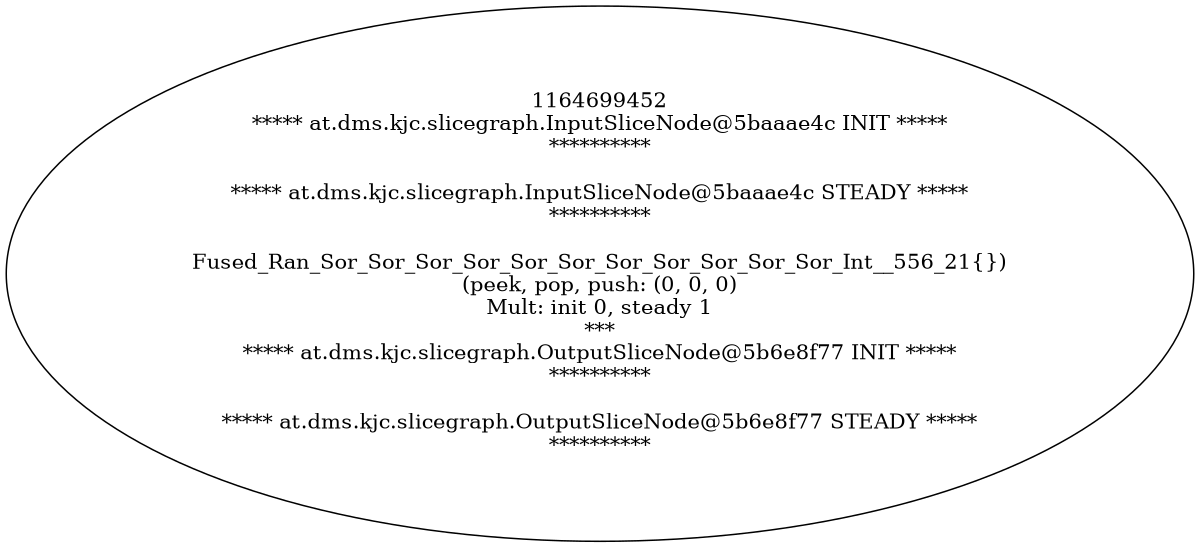 digraph Flattend {
size = "8, 10.5";
1164699452 [ label="1164699452\n***** at.dms.kjc.slicegraph.InputSliceNode@5baaae4c INIT *****\n**********\n\n***** at.dms.kjc.slicegraph.InputSliceNode@5baaae4c STEADY *****\n**********\n\nFused_Ran_Sor_Sor_Sor_Sor_Sor_Sor_Sor_Sor_Sor_Sor_Sor_Int__556_21{})\n(peek, pop, push: (0, 0, 0)\nMult: init 0, steady 1\n *** \n***** at.dms.kjc.slicegraph.OutputSliceNode@5b6e8f77 INIT *****\n**********\n\n***** at.dms.kjc.slicegraph.OutputSliceNode@5b6e8f77 STEADY *****\n**********\n" ];
}
